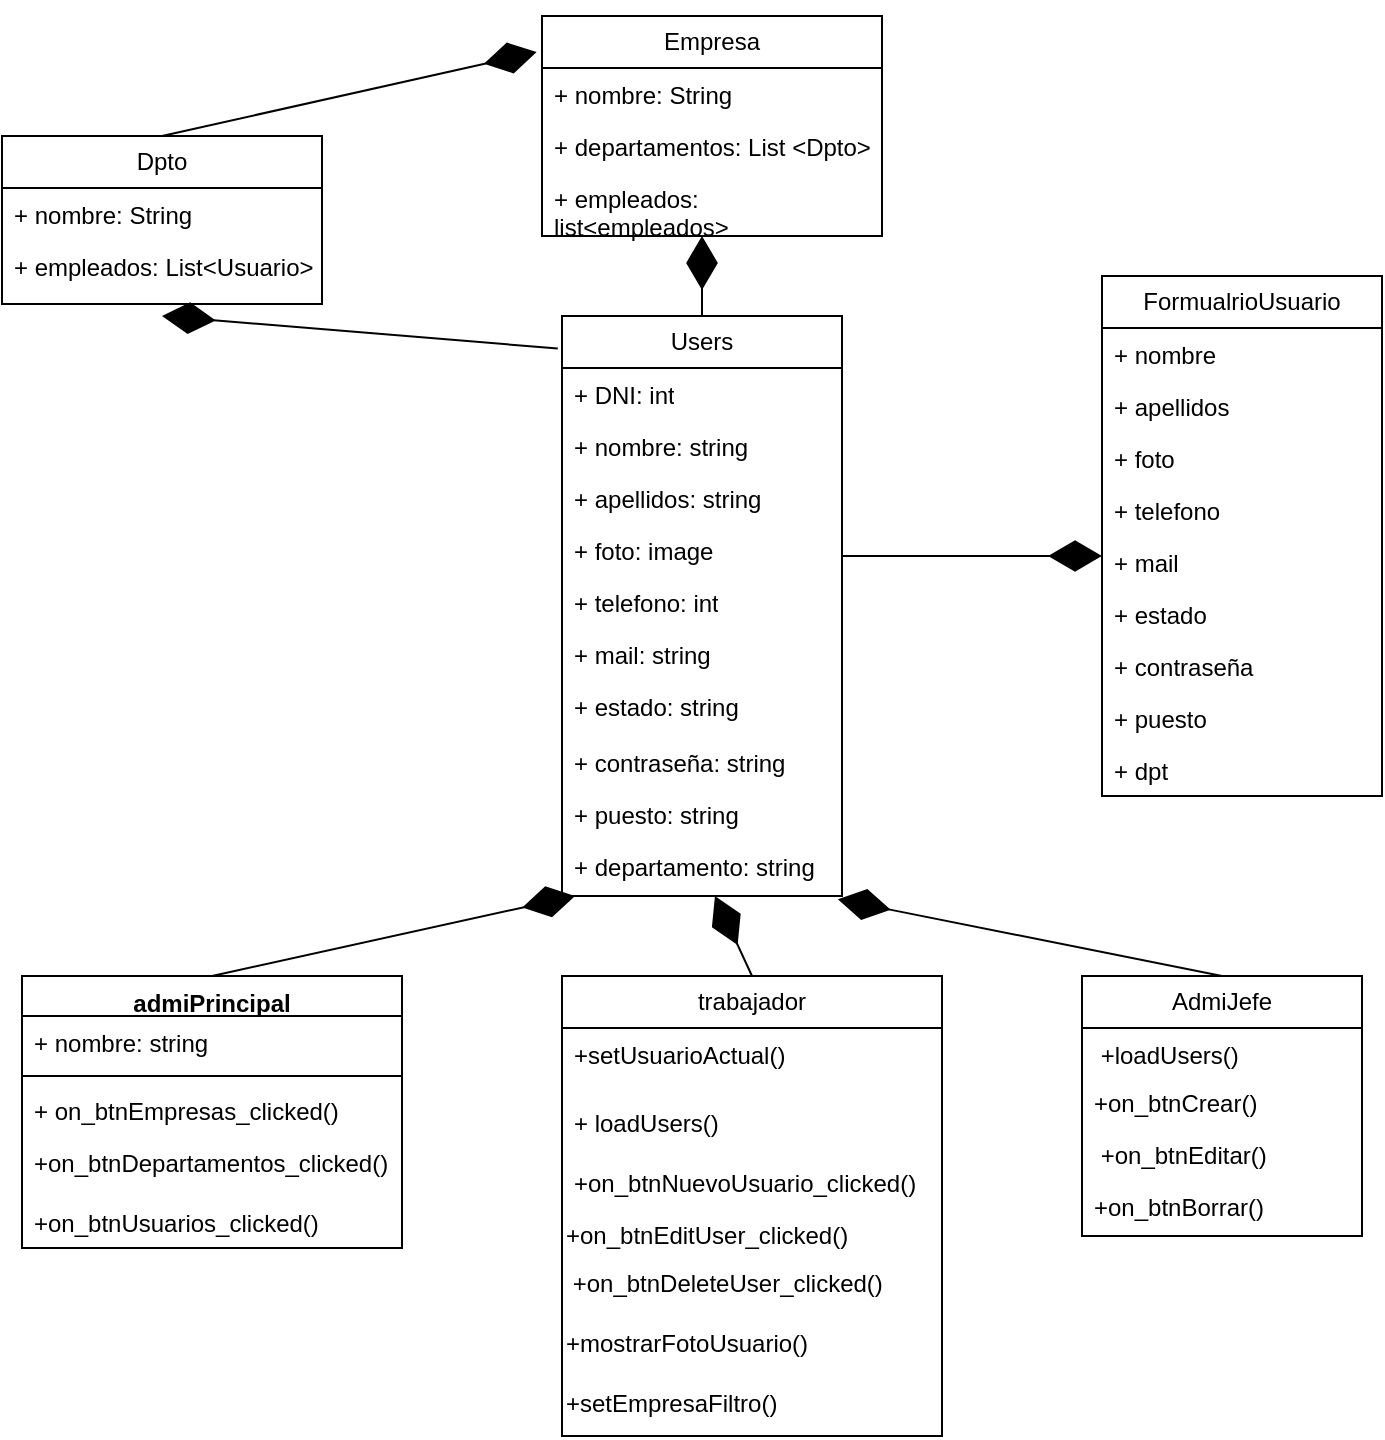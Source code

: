 <mxfile version="27.0.5">
  <diagram name="Página-1" id="WDpSNwOnat_zKMU1a3LD">
    <mxGraphModel dx="817" dy="833" grid="1" gridSize="10" guides="1" tooltips="1" connect="1" arrows="1" fold="1" page="1" pageScale="1" pageWidth="827" pageHeight="1169" math="0" shadow="0">
      <root>
        <mxCell id="0" />
        <mxCell id="1" parent="0" />
        <mxCell id="v1noT2QlWRYgjeT7zZOO-1" value="Users" style="swimlane;fontStyle=0;childLayout=stackLayout;horizontal=1;startSize=26;fillColor=none;horizontalStack=0;resizeParent=1;resizeParentMax=0;resizeLast=0;collapsible=1;marginBottom=0;whiteSpace=wrap;html=1;" parent="1" vertex="1">
          <mxGeometry x="330" y="190" width="140" height="290" as="geometry" />
        </mxCell>
        <mxCell id="v1noT2QlWRYgjeT7zZOO-2" value="+ DNI: int" style="text;strokeColor=none;fillColor=none;align=left;verticalAlign=top;spacingLeft=4;spacingRight=4;overflow=hidden;rotatable=0;points=[[0,0.5],[1,0.5]];portConstraint=eastwest;whiteSpace=wrap;html=1;" parent="v1noT2QlWRYgjeT7zZOO-1" vertex="1">
          <mxGeometry y="26" width="140" height="26" as="geometry" />
        </mxCell>
        <mxCell id="v1noT2QlWRYgjeT7zZOO-3" value="+ nombre: string" style="text;strokeColor=none;fillColor=none;align=left;verticalAlign=top;spacingLeft=4;spacingRight=4;overflow=hidden;rotatable=0;points=[[0,0.5],[1,0.5]];portConstraint=eastwest;whiteSpace=wrap;html=1;" parent="v1noT2QlWRYgjeT7zZOO-1" vertex="1">
          <mxGeometry y="52" width="140" height="26" as="geometry" />
        </mxCell>
        <mxCell id="v1noT2QlWRYgjeT7zZOO-7" value="+ apellidos: string" style="text;strokeColor=none;fillColor=none;align=left;verticalAlign=top;spacingLeft=4;spacingRight=4;overflow=hidden;rotatable=0;points=[[0,0.5],[1,0.5]];portConstraint=eastwest;whiteSpace=wrap;html=1;" parent="v1noT2QlWRYgjeT7zZOO-1" vertex="1">
          <mxGeometry y="78" width="140" height="26" as="geometry" />
        </mxCell>
        <mxCell id="v1noT2QlWRYgjeT7zZOO-5" value="+ foto: image" style="text;strokeColor=none;fillColor=none;align=left;verticalAlign=top;spacingLeft=4;spacingRight=4;overflow=hidden;rotatable=0;points=[[0,0.5],[1,0.5]];portConstraint=eastwest;whiteSpace=wrap;html=1;" parent="v1noT2QlWRYgjeT7zZOO-1" vertex="1">
          <mxGeometry y="104" width="140" height="26" as="geometry" />
        </mxCell>
        <mxCell id="v1noT2QlWRYgjeT7zZOO-8" value="+ telefono: int" style="text;strokeColor=none;fillColor=none;align=left;verticalAlign=top;spacingLeft=4;spacingRight=4;overflow=hidden;rotatable=0;points=[[0,0.5],[1,0.5]];portConstraint=eastwest;whiteSpace=wrap;html=1;" parent="v1noT2QlWRYgjeT7zZOO-1" vertex="1">
          <mxGeometry y="130" width="140" height="26" as="geometry" />
        </mxCell>
        <mxCell id="v1noT2QlWRYgjeT7zZOO-9" value="+ mail: string" style="text;strokeColor=none;fillColor=none;align=left;verticalAlign=top;spacingLeft=4;spacingRight=4;overflow=hidden;rotatable=0;points=[[0,0.5],[1,0.5]];portConstraint=eastwest;whiteSpace=wrap;html=1;" parent="v1noT2QlWRYgjeT7zZOO-1" vertex="1">
          <mxGeometry y="156" width="140" height="26" as="geometry" />
        </mxCell>
        <mxCell id="v1noT2QlWRYgjeT7zZOO-10" value="+ estado: string" style="text;strokeColor=none;fillColor=none;align=left;verticalAlign=top;spacingLeft=4;spacingRight=4;overflow=hidden;rotatable=0;points=[[0,0.5],[1,0.5]];portConstraint=eastwest;whiteSpace=wrap;html=1;" parent="v1noT2QlWRYgjeT7zZOO-1" vertex="1">
          <mxGeometry y="182" width="140" height="28" as="geometry" />
        </mxCell>
        <mxCell id="v1noT2QlWRYgjeT7zZOO-11" value="+ contraseña: string" style="text;strokeColor=none;fillColor=none;align=left;verticalAlign=top;spacingLeft=4;spacingRight=4;overflow=hidden;rotatable=0;points=[[0,0.5],[1,0.5]];portConstraint=eastwest;whiteSpace=wrap;html=1;" parent="v1noT2QlWRYgjeT7zZOO-1" vertex="1">
          <mxGeometry y="210" width="140" height="26" as="geometry" />
        </mxCell>
        <mxCell id="v1noT2QlWRYgjeT7zZOO-12" value="+ puesto: string" style="text;strokeColor=none;fillColor=none;align=left;verticalAlign=top;spacingLeft=4;spacingRight=4;overflow=hidden;rotatable=0;points=[[0,0.5],[1,0.5]];portConstraint=eastwest;whiteSpace=wrap;html=1;" parent="v1noT2QlWRYgjeT7zZOO-1" vertex="1">
          <mxGeometry y="236" width="140" height="26" as="geometry" />
        </mxCell>
        <mxCell id="v1noT2QlWRYgjeT7zZOO-4" value="+ departamento: string&amp;nbsp;" style="text;strokeColor=none;fillColor=none;align=left;verticalAlign=top;spacingLeft=4;spacingRight=4;overflow=hidden;rotatable=0;points=[[0,0.5],[1,0.5]];portConstraint=eastwest;whiteSpace=wrap;html=1;" parent="v1noT2QlWRYgjeT7zZOO-1" vertex="1">
          <mxGeometry y="262" width="140" height="28" as="geometry" />
        </mxCell>
        <mxCell id="v1noT2QlWRYgjeT7zZOO-22" value="admiPrincipal" style="swimlane;fontStyle=1;align=center;verticalAlign=top;childLayout=stackLayout;horizontal=1;startSize=20;horizontalStack=0;resizeParent=1;resizeParentMax=0;resizeLast=0;collapsible=1;marginBottom=0;whiteSpace=wrap;html=1;" parent="1" vertex="1">
          <mxGeometry x="60" y="520" width="190" height="136" as="geometry" />
        </mxCell>
        <mxCell id="v1noT2QlWRYgjeT7zZOO-23" value="+ nombre: string" style="text;strokeColor=none;fillColor=none;align=left;verticalAlign=top;spacingLeft=4;spacingRight=4;overflow=hidden;rotatable=0;points=[[0,0.5],[1,0.5]];portConstraint=eastwest;whiteSpace=wrap;html=1;" parent="v1noT2QlWRYgjeT7zZOO-22" vertex="1">
          <mxGeometry y="20" width="190" height="26" as="geometry" />
        </mxCell>
        <mxCell id="v1noT2QlWRYgjeT7zZOO-24" value="" style="line;strokeWidth=1;fillColor=none;align=left;verticalAlign=middle;spacingTop=-1;spacingLeft=3;spacingRight=3;rotatable=0;labelPosition=right;points=[];portConstraint=eastwest;strokeColor=inherit;" parent="v1noT2QlWRYgjeT7zZOO-22" vertex="1">
          <mxGeometry y="46" width="190" height="8" as="geometry" />
        </mxCell>
        <mxCell id="v1noT2QlWRYgjeT7zZOO-28" value="+&amp;nbsp;on_btnEmpresas_clicked()" style="text;strokeColor=none;fillColor=none;align=left;verticalAlign=top;spacingLeft=4;spacingRight=4;overflow=hidden;rotatable=0;points=[[0,0.5],[1,0.5]];portConstraint=eastwest;whiteSpace=wrap;html=1;" parent="v1noT2QlWRYgjeT7zZOO-22" vertex="1">
          <mxGeometry y="54" width="190" height="26" as="geometry" />
        </mxCell>
        <mxCell id="v1noT2QlWRYgjeT7zZOO-25" value="+on_btnDepartamentos_clicked()" style="text;strokeColor=none;fillColor=none;align=left;verticalAlign=top;spacingLeft=4;spacingRight=4;overflow=hidden;rotatable=0;points=[[0,0.5],[1,0.5]];portConstraint=eastwest;whiteSpace=wrap;html=1;" parent="v1noT2QlWRYgjeT7zZOO-22" vertex="1">
          <mxGeometry y="80" width="190" height="30" as="geometry" />
        </mxCell>
        <mxCell id="v1noT2QlWRYgjeT7zZOO-27" value="+on_btnUsuarios_clicked()" style="text;strokeColor=none;fillColor=none;align=left;verticalAlign=top;spacingLeft=4;spacingRight=4;overflow=hidden;rotatable=0;points=[[0,0.5],[1,0.5]];portConstraint=eastwest;whiteSpace=wrap;html=1;" parent="v1noT2QlWRYgjeT7zZOO-22" vertex="1">
          <mxGeometry y="110" width="190" height="26" as="geometry" />
        </mxCell>
        <mxCell id="v1noT2QlWRYgjeT7zZOO-35" value="AdmiJefe" style="swimlane;fontStyle=0;childLayout=stackLayout;horizontal=1;startSize=26;fillColor=none;horizontalStack=0;resizeParent=1;resizeParentMax=0;resizeLast=0;collapsible=1;marginBottom=0;whiteSpace=wrap;html=1;" parent="1" vertex="1">
          <mxGeometry x="590" y="520" width="140" height="130" as="geometry" />
        </mxCell>
        <mxCell id="v1noT2QlWRYgjeT7zZOO-36" value="&amp;nbsp;+loadUsers()&amp;nbsp;&amp;nbsp;" style="text;strokeColor=none;fillColor=none;align=left;verticalAlign=top;spacingLeft=4;spacingRight=4;overflow=hidden;rotatable=0;points=[[0,0.5],[1,0.5]];portConstraint=eastwest;whiteSpace=wrap;html=1;" parent="v1noT2QlWRYgjeT7zZOO-35" vertex="1">
          <mxGeometry y="26" width="140" height="24" as="geometry" />
        </mxCell>
        <mxCell id="v1noT2QlWRYgjeT7zZOO-37" value="+on_btnCrear()" style="text;strokeColor=none;fillColor=none;align=left;verticalAlign=top;spacingLeft=4;spacingRight=4;overflow=hidden;rotatable=0;points=[[0,0.5],[1,0.5]];portConstraint=eastwest;whiteSpace=wrap;html=1;" parent="v1noT2QlWRYgjeT7zZOO-35" vertex="1">
          <mxGeometry y="50" width="140" height="26" as="geometry" />
        </mxCell>
        <mxCell id="v1noT2QlWRYgjeT7zZOO-38" value="&amp;nbsp;+on_btnEditar()&amp;nbsp;" style="text;strokeColor=none;fillColor=none;align=left;verticalAlign=top;spacingLeft=4;spacingRight=4;overflow=hidden;rotatable=0;points=[[0,0.5],[1,0.5]];portConstraint=eastwest;whiteSpace=wrap;html=1;" parent="v1noT2QlWRYgjeT7zZOO-35" vertex="1">
          <mxGeometry y="76" width="140" height="26" as="geometry" />
        </mxCell>
        <mxCell id="v1noT2QlWRYgjeT7zZOO-39" value="+on_btnBorrar()&amp;nbsp;" style="text;strokeColor=none;fillColor=none;align=left;verticalAlign=top;spacingLeft=4;spacingRight=4;overflow=hidden;rotatable=0;points=[[0,0.5],[1,0.5]];portConstraint=eastwest;whiteSpace=wrap;html=1;" parent="v1noT2QlWRYgjeT7zZOO-35" vertex="1">
          <mxGeometry y="102" width="140" height="28" as="geometry" />
        </mxCell>
        <mxCell id="v1noT2QlWRYgjeT7zZOO-41" value="trabajador" style="swimlane;fontStyle=0;childLayout=stackLayout;horizontal=1;startSize=26;fillColor=none;horizontalStack=0;resizeParent=1;resizeParentMax=0;resizeLast=0;collapsible=1;marginBottom=0;whiteSpace=wrap;html=1;" parent="1" vertex="1">
          <mxGeometry x="330" y="520" width="190" height="230" as="geometry" />
        </mxCell>
        <mxCell id="v1noT2QlWRYgjeT7zZOO-42" value="+setUsuarioActual()&amp;nbsp;&amp;nbsp;" style="text;strokeColor=none;fillColor=none;align=left;verticalAlign=top;spacingLeft=4;spacingRight=4;overflow=hidden;rotatable=0;points=[[0,0.5],[1,0.5]];portConstraint=eastwest;whiteSpace=wrap;html=1;" parent="v1noT2QlWRYgjeT7zZOO-41" vertex="1">
          <mxGeometry y="26" width="190" height="34" as="geometry" />
        </mxCell>
        <mxCell id="2cphMAbJBiOEFDwJOkQA-2" value="+ loadUsers()" style="text;strokeColor=none;fillColor=none;align=left;verticalAlign=top;spacingLeft=4;spacingRight=4;overflow=hidden;rotatable=0;points=[[0,0.5],[1,0.5]];portConstraint=eastwest;whiteSpace=wrap;html=1;" vertex="1" parent="v1noT2QlWRYgjeT7zZOO-41">
          <mxGeometry y="60" width="190" height="30" as="geometry" />
        </mxCell>
        <mxCell id="2cphMAbJBiOEFDwJOkQA-3" value="+on_btnNuevoUsuario_clicked()" style="text;strokeColor=none;fillColor=none;align=left;verticalAlign=top;spacingLeft=4;spacingRight=4;overflow=hidden;rotatable=0;points=[[0,0.5],[1,0.5]];portConstraint=eastwest;whiteSpace=wrap;html=1;" vertex="1" parent="v1noT2QlWRYgjeT7zZOO-41">
          <mxGeometry y="90" width="190" height="26" as="geometry" />
        </mxCell>
        <mxCell id="2cphMAbJBiOEFDwJOkQA-4" value="+on_btnEditUser_clicked()&amp;nbsp;" style="text;whiteSpace=wrap;html=1;" vertex="1" parent="v1noT2QlWRYgjeT7zZOO-41">
          <mxGeometry y="116" width="190" height="24" as="geometry" />
        </mxCell>
        <mxCell id="2cphMAbJBiOEFDwJOkQA-5" value="&amp;nbsp;+on_btnDeleteUser_clicked()" style="text;whiteSpace=wrap;html=1;" vertex="1" parent="v1noT2QlWRYgjeT7zZOO-41">
          <mxGeometry y="140" width="190" height="30" as="geometry" />
        </mxCell>
        <mxCell id="2cphMAbJBiOEFDwJOkQA-6" value="+mostrarFotoUsuario()&amp;nbsp;" style="text;whiteSpace=wrap;html=1;" vertex="1" parent="v1noT2QlWRYgjeT7zZOO-41">
          <mxGeometry y="170" width="190" height="30" as="geometry" />
        </mxCell>
        <mxCell id="2cphMAbJBiOEFDwJOkQA-8" value="+setEmpresaFiltro()&amp;nbsp;&amp;nbsp;" style="text;whiteSpace=wrap;html=1;" vertex="1" parent="v1noT2QlWRYgjeT7zZOO-41">
          <mxGeometry y="200" width="190" height="30" as="geometry" />
        </mxCell>
        <mxCell id="v1noT2QlWRYgjeT7zZOO-45" value="Dpto" style="swimlane;fontStyle=0;childLayout=stackLayout;horizontal=1;startSize=26;fillColor=none;horizontalStack=0;resizeParent=1;resizeParentMax=0;resizeLast=0;collapsible=1;marginBottom=0;whiteSpace=wrap;html=1;" parent="1" vertex="1">
          <mxGeometry x="50" y="100" width="160" height="84" as="geometry" />
        </mxCell>
        <mxCell id="v1noT2QlWRYgjeT7zZOO-46" value="+ nombre: String" style="text;strokeColor=none;fillColor=none;align=left;verticalAlign=top;spacingLeft=4;spacingRight=4;overflow=hidden;rotatable=0;points=[[0,0.5],[1,0.5]];portConstraint=eastwest;whiteSpace=wrap;html=1;" parent="v1noT2QlWRYgjeT7zZOO-45" vertex="1">
          <mxGeometry y="26" width="160" height="26" as="geometry" />
        </mxCell>
        <mxCell id="v1noT2QlWRYgjeT7zZOO-47" value="+ empleados: List&amp;lt;Usuario&amp;gt;" style="text;strokeColor=none;fillColor=none;align=left;verticalAlign=top;spacingLeft=4;spacingRight=4;overflow=hidden;rotatable=0;points=[[0,0.5],[1,0.5]];portConstraint=eastwest;whiteSpace=wrap;html=1;" parent="v1noT2QlWRYgjeT7zZOO-45" vertex="1">
          <mxGeometry y="52" width="160" height="32" as="geometry" />
        </mxCell>
        <mxCell id="v1noT2QlWRYgjeT7zZOO-48" value="FormualrioUsuario" style="swimlane;fontStyle=0;childLayout=stackLayout;horizontal=1;startSize=26;fillColor=none;horizontalStack=0;resizeParent=1;resizeParentMax=0;resizeLast=0;collapsible=1;marginBottom=0;whiteSpace=wrap;html=1;" parent="1" vertex="1">
          <mxGeometry x="600" y="170" width="140" height="260" as="geometry" />
        </mxCell>
        <mxCell id="v1noT2QlWRYgjeT7zZOO-49" value="+ nombre" style="text;strokeColor=none;fillColor=none;align=left;verticalAlign=top;spacingLeft=4;spacingRight=4;overflow=hidden;rotatable=0;points=[[0,0.5],[1,0.5]];portConstraint=eastwest;whiteSpace=wrap;html=1;" parent="v1noT2QlWRYgjeT7zZOO-48" vertex="1">
          <mxGeometry y="26" width="140" height="26" as="geometry" />
        </mxCell>
        <mxCell id="v1noT2QlWRYgjeT7zZOO-50" value="+ apellidos" style="text;strokeColor=none;fillColor=none;align=left;verticalAlign=top;spacingLeft=4;spacingRight=4;overflow=hidden;rotatable=0;points=[[0,0.5],[1,0.5]];portConstraint=eastwest;whiteSpace=wrap;html=1;" parent="v1noT2QlWRYgjeT7zZOO-48" vertex="1">
          <mxGeometry y="52" width="140" height="26" as="geometry" />
        </mxCell>
        <mxCell id="v1noT2QlWRYgjeT7zZOO-51" value="+ foto" style="text;strokeColor=none;fillColor=none;align=left;verticalAlign=top;spacingLeft=4;spacingRight=4;overflow=hidden;rotatable=0;points=[[0,0.5],[1,0.5]];portConstraint=eastwest;whiteSpace=wrap;html=1;" parent="v1noT2QlWRYgjeT7zZOO-48" vertex="1">
          <mxGeometry y="78" width="140" height="26" as="geometry" />
        </mxCell>
        <mxCell id="v1noT2QlWRYgjeT7zZOO-52" value="+ telefono" style="text;strokeColor=none;fillColor=none;align=left;verticalAlign=top;spacingLeft=4;spacingRight=4;overflow=hidden;rotatable=0;points=[[0,0.5],[1,0.5]];portConstraint=eastwest;whiteSpace=wrap;html=1;" parent="v1noT2QlWRYgjeT7zZOO-48" vertex="1">
          <mxGeometry y="104" width="140" height="26" as="geometry" />
        </mxCell>
        <mxCell id="v1noT2QlWRYgjeT7zZOO-53" value="+ mail" style="text;strokeColor=none;fillColor=none;align=left;verticalAlign=top;spacingLeft=4;spacingRight=4;overflow=hidden;rotatable=0;points=[[0,0.5],[1,0.5]];portConstraint=eastwest;whiteSpace=wrap;html=1;" parent="v1noT2QlWRYgjeT7zZOO-48" vertex="1">
          <mxGeometry y="130" width="140" height="26" as="geometry" />
        </mxCell>
        <mxCell id="v1noT2QlWRYgjeT7zZOO-54" value="+ estado" style="text;strokeColor=none;fillColor=none;align=left;verticalAlign=top;spacingLeft=4;spacingRight=4;overflow=hidden;rotatable=0;points=[[0,0.5],[1,0.5]];portConstraint=eastwest;whiteSpace=wrap;html=1;" parent="v1noT2QlWRYgjeT7zZOO-48" vertex="1">
          <mxGeometry y="156" width="140" height="26" as="geometry" />
        </mxCell>
        <mxCell id="v1noT2QlWRYgjeT7zZOO-55" value="+ contraseña" style="text;strokeColor=none;fillColor=none;align=left;verticalAlign=top;spacingLeft=4;spacingRight=4;overflow=hidden;rotatable=0;points=[[0,0.5],[1,0.5]];portConstraint=eastwest;whiteSpace=wrap;html=1;" parent="v1noT2QlWRYgjeT7zZOO-48" vertex="1">
          <mxGeometry y="182" width="140" height="26" as="geometry" />
        </mxCell>
        <mxCell id="v1noT2QlWRYgjeT7zZOO-56" value="+ puesto" style="text;strokeColor=none;fillColor=none;align=left;verticalAlign=top;spacingLeft=4;spacingRight=4;overflow=hidden;rotatable=0;points=[[0,0.5],[1,0.5]];portConstraint=eastwest;whiteSpace=wrap;html=1;" parent="v1noT2QlWRYgjeT7zZOO-48" vertex="1">
          <mxGeometry y="208" width="140" height="26" as="geometry" />
        </mxCell>
        <mxCell id="v1noT2QlWRYgjeT7zZOO-57" value="+ dpt" style="text;strokeColor=none;fillColor=none;align=left;verticalAlign=top;spacingLeft=4;spacingRight=4;overflow=hidden;rotatable=0;points=[[0,0.5],[1,0.5]];portConstraint=eastwest;whiteSpace=wrap;html=1;" parent="v1noT2QlWRYgjeT7zZOO-48" vertex="1">
          <mxGeometry y="234" width="140" height="26" as="geometry" />
        </mxCell>
        <mxCell id="v1noT2QlWRYgjeT7zZOO-58" value="Empresa" style="swimlane;fontStyle=0;childLayout=stackLayout;horizontal=1;startSize=26;fillColor=none;horizontalStack=0;resizeParent=1;resizeParentMax=0;resizeLast=0;collapsible=1;marginBottom=0;whiteSpace=wrap;html=1;" parent="1" vertex="1">
          <mxGeometry x="320" y="40" width="170" height="110" as="geometry" />
        </mxCell>
        <mxCell id="v1noT2QlWRYgjeT7zZOO-59" value="+ nombre: String&lt;div&gt;&lt;br&gt;&lt;/div&gt;" style="text;strokeColor=none;fillColor=none;align=left;verticalAlign=top;spacingLeft=4;spacingRight=4;overflow=hidden;rotatable=0;points=[[0,0.5],[1,0.5]];portConstraint=eastwest;whiteSpace=wrap;html=1;" parent="v1noT2QlWRYgjeT7zZOO-58" vertex="1">
          <mxGeometry y="26" width="170" height="26" as="geometry" />
        </mxCell>
        <mxCell id="v1noT2QlWRYgjeT7zZOO-60" value="+ departamentos: List &amp;lt;Dpto&amp;gt;" style="text;strokeColor=none;fillColor=none;align=left;verticalAlign=top;spacingLeft=4;spacingRight=4;overflow=hidden;rotatable=0;points=[[0,0.5],[1,0.5]];portConstraint=eastwest;whiteSpace=wrap;html=1;" parent="v1noT2QlWRYgjeT7zZOO-58" vertex="1">
          <mxGeometry y="52" width="170" height="26" as="geometry" />
        </mxCell>
        <mxCell id="v1noT2QlWRYgjeT7zZOO-74" value="+ empleados: list&amp;lt;empleados&amp;gt;" style="text;strokeColor=none;fillColor=none;align=left;verticalAlign=top;spacingLeft=4;spacingRight=4;overflow=hidden;rotatable=0;points=[[0,0.5],[1,0.5]];portConstraint=eastwest;whiteSpace=wrap;html=1;" parent="v1noT2QlWRYgjeT7zZOO-58" vertex="1">
          <mxGeometry y="78" width="170" height="32" as="geometry" />
        </mxCell>
        <mxCell id="v1noT2QlWRYgjeT7zZOO-67" value="" style="endArrow=diamondThin;endFill=1;endSize=24;html=1;rounded=0;exitX=0.5;exitY=0;exitDx=0;exitDy=0;" parent="1" source="v1noT2QlWRYgjeT7zZOO-1" edge="1">
          <mxGeometry width="160" relative="1" as="geometry">
            <mxPoint x="270" y="141.41" as="sourcePoint" />
            <mxPoint x="400" y="150" as="targetPoint" />
          </mxGeometry>
        </mxCell>
        <mxCell id="v1noT2QlWRYgjeT7zZOO-68" value="" style="endArrow=diamondThin;endFill=1;endSize=24;html=1;rounded=0;entryX=0.5;entryY=1.187;entryDx=0;entryDy=0;entryPerimeter=0;exitX=-0.015;exitY=0.056;exitDx=0;exitDy=0;exitPerimeter=0;" parent="1" source="v1noT2QlWRYgjeT7zZOO-1" target="v1noT2QlWRYgjeT7zZOO-47" edge="1">
          <mxGeometry width="160" relative="1" as="geometry">
            <mxPoint x="100" y="310" as="sourcePoint" />
            <mxPoint x="260" y="310" as="targetPoint" />
          </mxGeometry>
        </mxCell>
        <mxCell id="v1noT2QlWRYgjeT7zZOO-69" value="" style="endArrow=diamondThin;endFill=1;endSize=24;html=1;rounded=0;entryX=-0.016;entryY=0.164;entryDx=0;entryDy=0;entryPerimeter=0;exitX=0.5;exitY=0;exitDx=0;exitDy=0;" parent="1" source="v1noT2QlWRYgjeT7zZOO-45" target="v1noT2QlWRYgjeT7zZOO-58" edge="1">
          <mxGeometry width="160" relative="1" as="geometry">
            <mxPoint x="110" y="60" as="sourcePoint" />
            <mxPoint x="270" y="60" as="targetPoint" />
          </mxGeometry>
        </mxCell>
        <mxCell id="v1noT2QlWRYgjeT7zZOO-70" value="" style="endArrow=diamondThin;endFill=1;endSize=24;html=1;rounded=0;" parent="1" edge="1">
          <mxGeometry width="160" relative="1" as="geometry">
            <mxPoint x="470" y="310" as="sourcePoint" />
            <mxPoint x="600" y="310" as="targetPoint" />
          </mxGeometry>
        </mxCell>
        <mxCell id="v1noT2QlWRYgjeT7zZOO-71" value="" style="endArrow=diamondThin;endFill=1;endSize=24;html=1;rounded=0;exitX=0.5;exitY=0;exitDx=0;exitDy=0;" parent="1" source="v1noT2QlWRYgjeT7zZOO-22" target="v1noT2QlWRYgjeT7zZOO-4" edge="1">
          <mxGeometry width="160" relative="1" as="geometry">
            <mxPoint x="130" y="470" as="sourcePoint" />
            <mxPoint x="290" y="470" as="targetPoint" />
          </mxGeometry>
        </mxCell>
        <mxCell id="v1noT2QlWRYgjeT7zZOO-72" value="" style="endArrow=diamondThin;endFill=1;endSize=24;html=1;rounded=0;exitX=0.5;exitY=0;exitDx=0;exitDy=0;" parent="1" source="v1noT2QlWRYgjeT7zZOO-41" target="v1noT2QlWRYgjeT7zZOO-4" edge="1">
          <mxGeometry width="160" relative="1" as="geometry">
            <mxPoint x="360" y="450" as="sourcePoint" />
            <mxPoint x="520" y="450" as="targetPoint" />
          </mxGeometry>
        </mxCell>
        <mxCell id="v1noT2QlWRYgjeT7zZOO-73" value="" style="endArrow=diamondThin;endFill=1;endSize=24;html=1;rounded=0;exitX=0.5;exitY=0;exitDx=0;exitDy=0;entryX=0.985;entryY=1.057;entryDx=0;entryDy=0;entryPerimeter=0;" parent="1" source="v1noT2QlWRYgjeT7zZOO-35" target="v1noT2QlWRYgjeT7zZOO-4" edge="1">
          <mxGeometry width="160" relative="1" as="geometry">
            <mxPoint x="450" y="490" as="sourcePoint" />
            <mxPoint x="610" y="490" as="targetPoint" />
          </mxGeometry>
        </mxCell>
      </root>
    </mxGraphModel>
  </diagram>
</mxfile>
